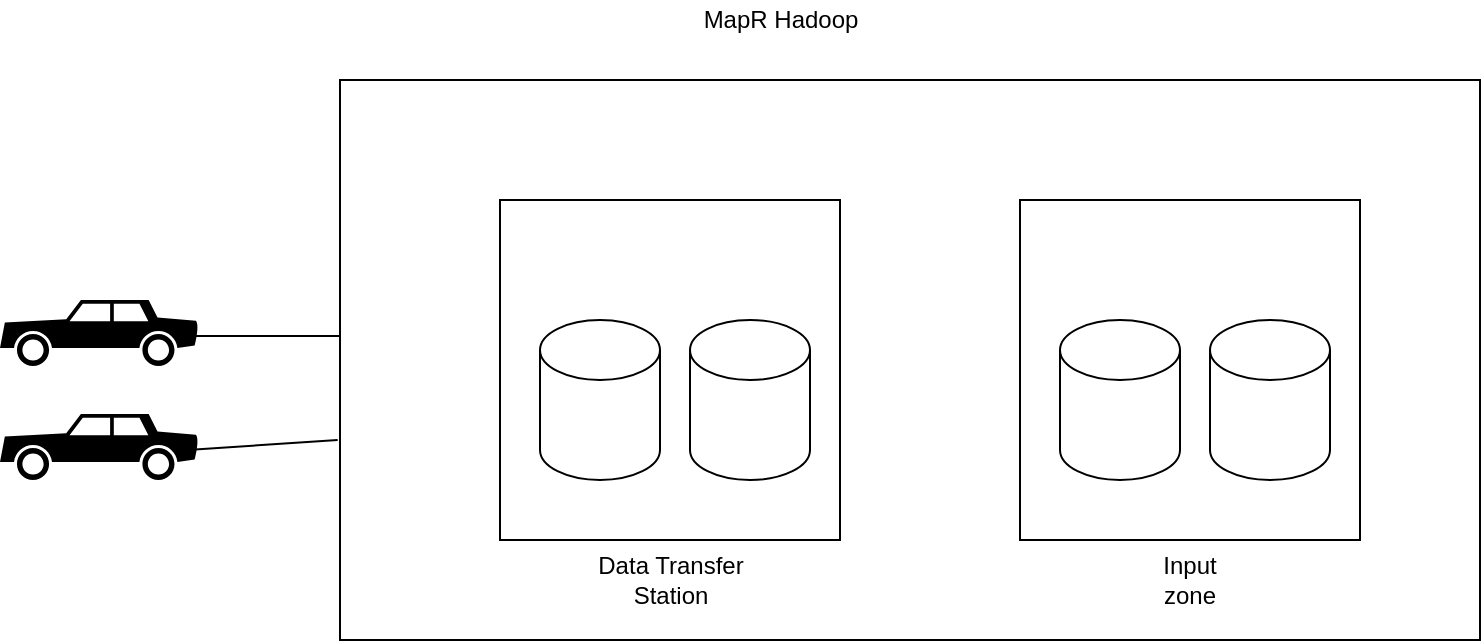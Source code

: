 <mxfile version="14.8.0" type="github">
  <diagram id="Wa2opkx6iTZkoE2M8jvd" name="Page-1">
    <mxGraphModel dx="742" dy="438" grid="1" gridSize="10" guides="1" tooltips="1" connect="1" arrows="1" fold="1" page="1" pageScale="1" pageWidth="850" pageHeight="1100" math="0" shadow="0">
      <root>
        <mxCell id="0" />
        <mxCell id="1" parent="0" />
        <mxCell id="4z89gmZPOxtW4hvTrTZ5-2" value="" style="shape=mxgraph.signs.transportation.car_2;html=1;pointerEvents=1;fillColor=#000000;strokeColor=none;verticalLabelPosition=bottom;verticalAlign=top;align=center;" vertex="1" parent="1">
          <mxGeometry x="60" y="210" width="100" height="33" as="geometry" />
        </mxCell>
        <mxCell id="4z89gmZPOxtW4hvTrTZ5-4" value="" style="rounded=0;whiteSpace=wrap;html=1;" vertex="1" parent="1">
          <mxGeometry x="230" y="100" width="570" height="280" as="geometry" />
        </mxCell>
        <mxCell id="4z89gmZPOxtW4hvTrTZ5-5" value="" style="whiteSpace=wrap;html=1;aspect=fixed;" vertex="1" parent="1">
          <mxGeometry x="310" y="160" width="170" height="170" as="geometry" />
        </mxCell>
        <mxCell id="4z89gmZPOxtW4hvTrTZ5-8" value="MapR Hadoop" style="text;html=1;align=center;verticalAlign=middle;resizable=0;points=[];autosize=1;strokeColor=none;" vertex="1" parent="1">
          <mxGeometry x="405" y="60" width="90" height="20" as="geometry" />
        </mxCell>
        <mxCell id="4z89gmZPOxtW4hvTrTZ5-9" value="" style="shape=cylinder3;whiteSpace=wrap;html=1;boundedLbl=1;backgroundOutline=1;size=15;" vertex="1" parent="1">
          <mxGeometry x="330" y="220" width="60" height="80" as="geometry" />
        </mxCell>
        <mxCell id="4z89gmZPOxtW4hvTrTZ5-10" value="" style="shape=cylinder3;whiteSpace=wrap;html=1;boundedLbl=1;backgroundOutline=1;size=15;" vertex="1" parent="1">
          <mxGeometry x="405" y="220" width="60" height="80" as="geometry" />
        </mxCell>
        <mxCell id="4z89gmZPOxtW4hvTrTZ5-14" value="" style="whiteSpace=wrap;html=1;aspect=fixed;" vertex="1" parent="1">
          <mxGeometry x="570" y="160" width="170" height="170" as="geometry" />
        </mxCell>
        <mxCell id="4z89gmZPOxtW4hvTrTZ5-15" value="" style="shape=cylinder3;whiteSpace=wrap;html=1;boundedLbl=1;backgroundOutline=1;size=15;" vertex="1" parent="1">
          <mxGeometry x="590" y="220" width="60" height="80" as="geometry" />
        </mxCell>
        <mxCell id="4z89gmZPOxtW4hvTrTZ5-16" value="" style="shape=cylinder3;whiteSpace=wrap;html=1;boundedLbl=1;backgroundOutline=1;size=15;" vertex="1" parent="1">
          <mxGeometry x="665" y="220" width="60" height="80" as="geometry" />
        </mxCell>
        <mxCell id="4z89gmZPOxtW4hvTrTZ5-17" value="" style="shape=mxgraph.signs.transportation.car_2;html=1;pointerEvents=1;fillColor=#000000;strokeColor=none;verticalLabelPosition=bottom;verticalAlign=top;align=center;" vertex="1" parent="1">
          <mxGeometry x="60" y="267" width="100" height="33" as="geometry" />
        </mxCell>
        <mxCell id="4z89gmZPOxtW4hvTrTZ5-18" value="" style="endArrow=none;html=1;entryX=0.88;entryY=0.545;entryDx=0;entryDy=0;entryPerimeter=0;exitX=0;exitY=0.457;exitDx=0;exitDy=0;exitPerimeter=0;" edge="1" parent="1" source="4z89gmZPOxtW4hvTrTZ5-4" target="4z89gmZPOxtW4hvTrTZ5-2">
          <mxGeometry width="50" height="50" relative="1" as="geometry">
            <mxPoint x="400" y="250" as="sourcePoint" />
            <mxPoint x="450" y="200" as="targetPoint" />
          </mxGeometry>
        </mxCell>
        <mxCell id="4z89gmZPOxtW4hvTrTZ5-19" value="" style="endArrow=none;html=1;entryX=0.88;entryY=0.556;entryDx=0;entryDy=0;entryPerimeter=0;exitX=-0.002;exitY=0.643;exitDx=0;exitDy=0;exitPerimeter=0;" edge="1" parent="1" source="4z89gmZPOxtW4hvTrTZ5-4" target="4z89gmZPOxtW4hvTrTZ5-17">
          <mxGeometry width="50" height="50" relative="1" as="geometry">
            <mxPoint x="400" y="250" as="sourcePoint" />
            <mxPoint x="450" y="200" as="targetPoint" />
          </mxGeometry>
        </mxCell>
        <mxCell id="4z89gmZPOxtW4hvTrTZ5-20" value="Data Transfer Station" style="text;html=1;strokeColor=none;fillColor=none;align=center;verticalAlign=middle;whiteSpace=wrap;rounded=0;" vertex="1" parent="1">
          <mxGeometry x="352.5" y="340" width="85" height="20" as="geometry" />
        </mxCell>
        <mxCell id="4z89gmZPOxtW4hvTrTZ5-21" value="Input zone" style="text;html=1;strokeColor=none;fillColor=none;align=center;verticalAlign=middle;whiteSpace=wrap;rounded=0;" vertex="1" parent="1">
          <mxGeometry x="635" y="340" width="40" height="20" as="geometry" />
        </mxCell>
      </root>
    </mxGraphModel>
  </diagram>
</mxfile>
